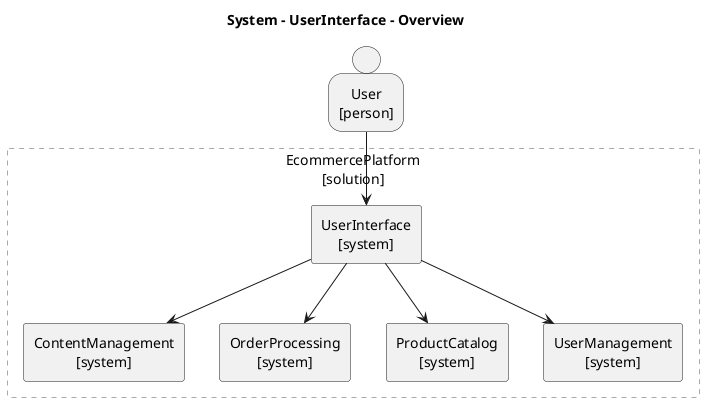 @startuml EcommercePlatform.UserInterface_overview
title System - UserInterface - Overview
skinparam defaultTextAlignment center
skinparam defaultTextAlignment<<atomic>> center
skinparam wrapWidth 200
skinparam maxMessageSize 150
hide stereotype
<style>
.composite {
BackgroundColor: transparent
LineColor: darkgray
LineStyle: 5
FontStyle: normal
}
</style>
rectangle EcommercePlatform as "EcommercePlatform\n[solution]" <<composite>> {
rectangle EcommercePlatform.ContentManagement <<system>> <<atomic>> [
ContentManagement
[system]
]
rectangle EcommercePlatform.OrderProcessing <<system>> <<atomic>> [
OrderProcessing
[system]
]
rectangle EcommercePlatform.ProductCatalog <<system>> <<atomic>> [
ProductCatalog
[system]
]
rectangle EcommercePlatform.UserInterface <<system>> <<atomic>> [
UserInterface
[system]
]
rectangle EcommercePlatform.UserManagement <<system>> <<atomic>> [
UserManagement
[system]
]
}
person User <<atomic>> <<person>> [
User
[person]
]
EcommercePlatform.UserInterface --> EcommercePlatform.ContentManagement
EcommercePlatform.UserInterface --> EcommercePlatform.OrderProcessing
EcommercePlatform.UserInterface --> EcommercePlatform.ProductCatalog
EcommercePlatform.UserInterface --> EcommercePlatform.UserManagement
User --> EcommercePlatform.UserInterface
@enduml

